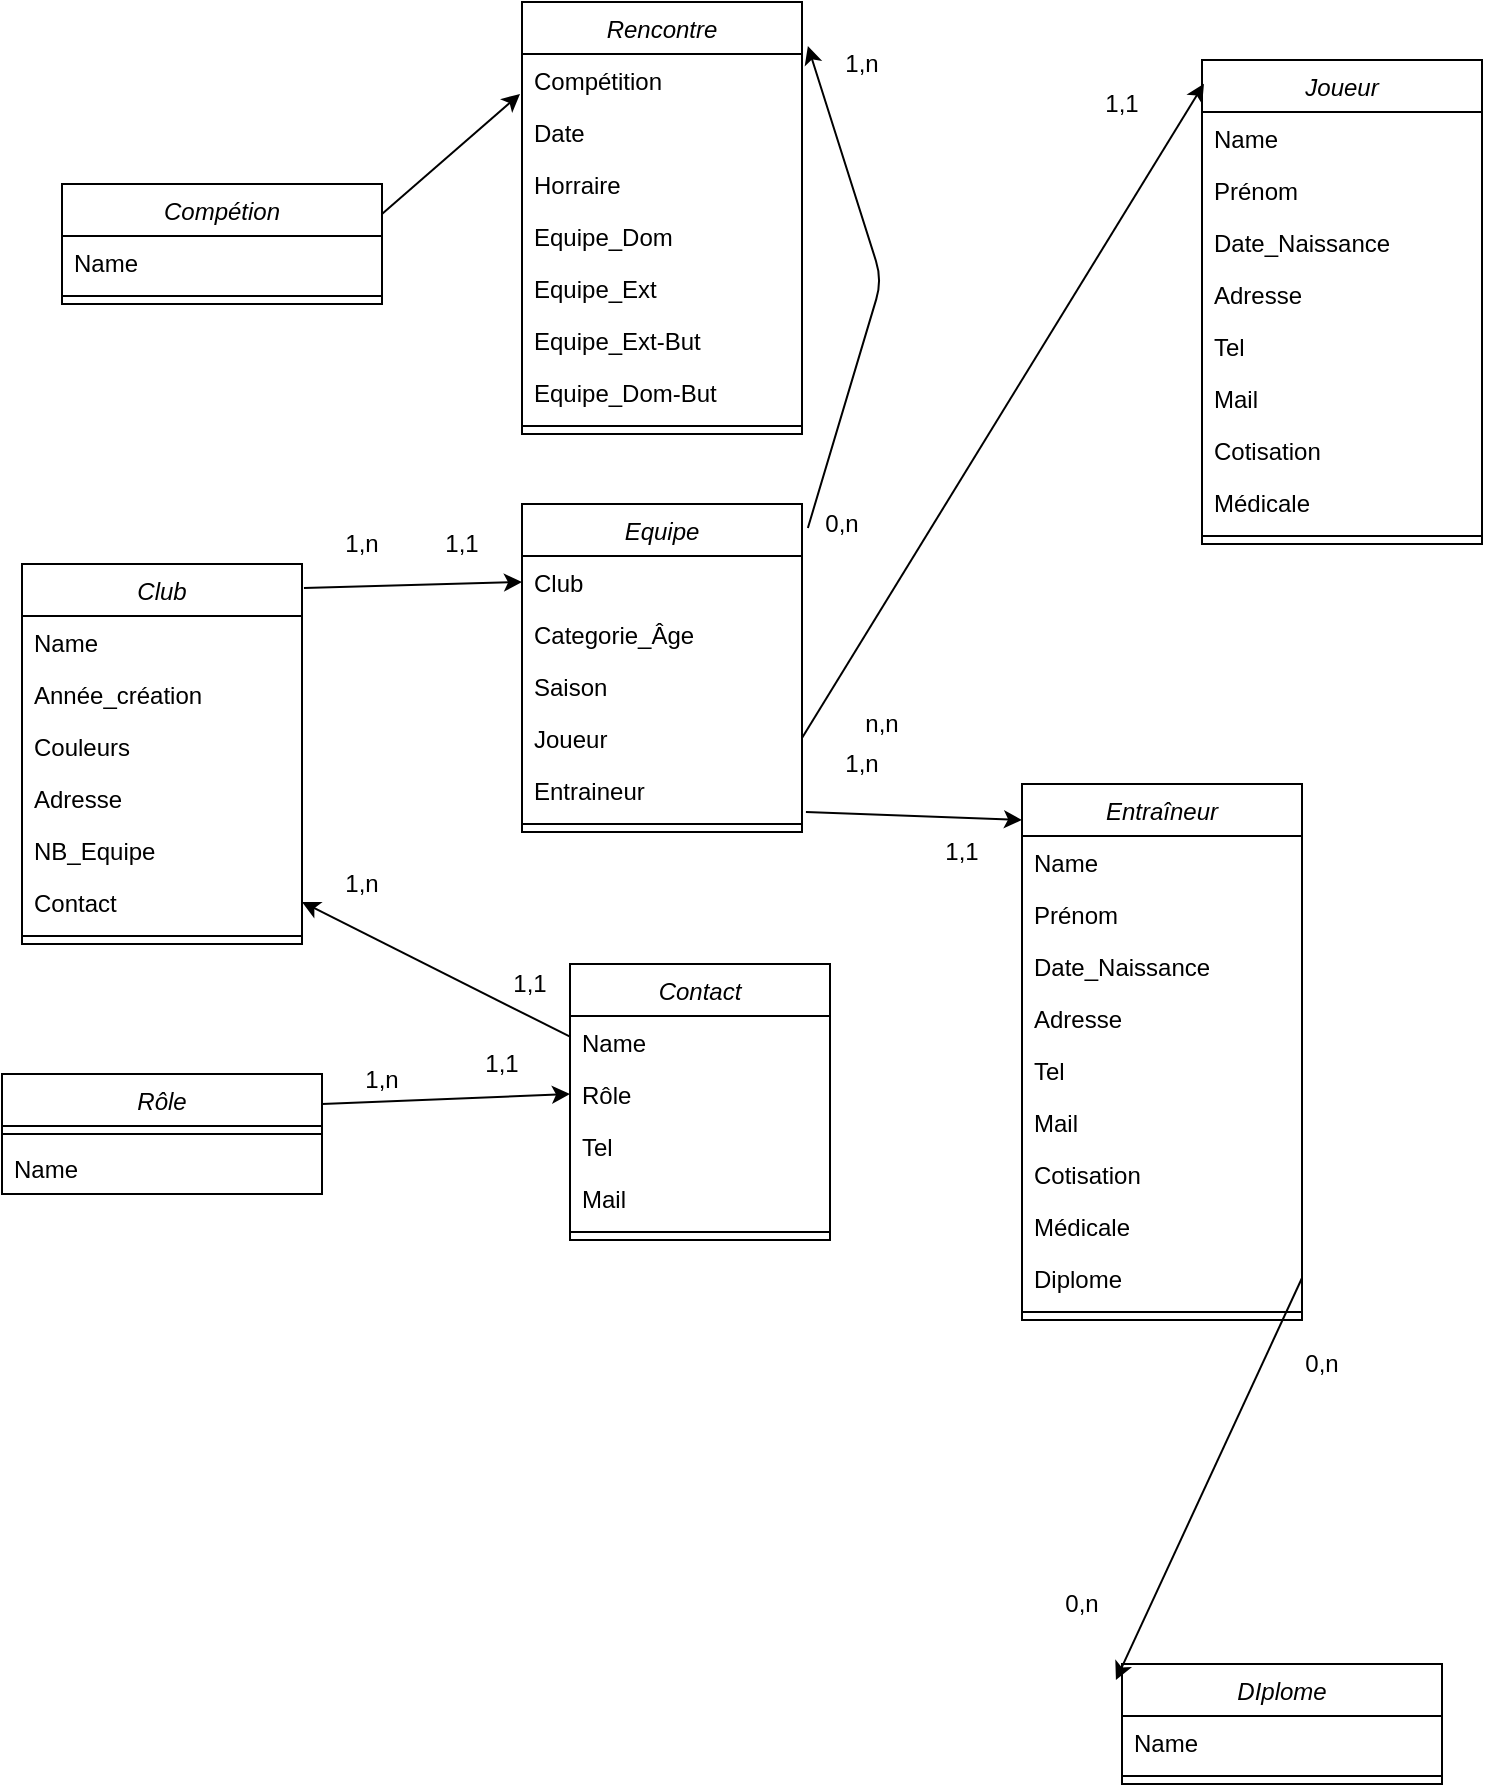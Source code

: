 <mxfile version="14.3.0" type="github">
  <diagram id="C5RBs43oDa-KdzZeNtuy" name="Page-1">
    <mxGraphModel dx="851" dy="606" grid="1" gridSize="10" guides="1" tooltips="1" connect="1" arrows="1" fold="1" page="1" pageScale="1" pageWidth="827" pageHeight="1169" math="0" shadow="0">
      <root>
        <mxCell id="WIyWlLk6GJQsqaUBKTNV-0" />
        <mxCell id="WIyWlLk6GJQsqaUBKTNV-1" parent="WIyWlLk6GJQsqaUBKTNV-0" />
        <mxCell id="zkfFHV4jXpPFQw0GAbJ--0" value="Club" style="swimlane;fontStyle=2;align=center;verticalAlign=top;childLayout=stackLayout;horizontal=1;startSize=26;horizontalStack=0;resizeParent=1;resizeLast=0;collapsible=1;marginBottom=0;rounded=0;shadow=0;strokeWidth=1;" parent="WIyWlLk6GJQsqaUBKTNV-1" vertex="1">
          <mxGeometry x="10" y="300" width="140" height="190" as="geometry">
            <mxRectangle x="230" y="140" width="160" height="26" as="alternateBounds" />
          </mxGeometry>
        </mxCell>
        <mxCell id="zkfFHV4jXpPFQw0GAbJ--1" value="Name" style="text;align=left;verticalAlign=top;spacingLeft=4;spacingRight=4;overflow=hidden;rotatable=0;points=[[0,0.5],[1,0.5]];portConstraint=eastwest;" parent="zkfFHV4jXpPFQw0GAbJ--0" vertex="1">
          <mxGeometry y="26" width="140" height="26" as="geometry" />
        </mxCell>
        <mxCell id="zkfFHV4jXpPFQw0GAbJ--2" value="Année_création" style="text;align=left;verticalAlign=top;spacingLeft=4;spacingRight=4;overflow=hidden;rotatable=0;points=[[0,0.5],[1,0.5]];portConstraint=eastwest;rounded=0;shadow=0;html=0;" parent="zkfFHV4jXpPFQw0GAbJ--0" vertex="1">
          <mxGeometry y="52" width="140" height="26" as="geometry" />
        </mxCell>
        <mxCell id="fQn8B7ZHRIb3buV79MJj-0" value="Couleurs" style="text;align=left;verticalAlign=top;spacingLeft=4;spacingRight=4;overflow=hidden;rotatable=0;points=[[0,0.5],[1,0.5]];portConstraint=eastwest;rounded=0;shadow=0;html=0;" vertex="1" parent="zkfFHV4jXpPFQw0GAbJ--0">
          <mxGeometry y="78" width="140" height="26" as="geometry" />
        </mxCell>
        <mxCell id="zkfFHV4jXpPFQw0GAbJ--3" value="Adresse" style="text;align=left;verticalAlign=top;spacingLeft=4;spacingRight=4;overflow=hidden;rotatable=0;points=[[0,0.5],[1,0.5]];portConstraint=eastwest;rounded=0;shadow=0;html=0;" parent="zkfFHV4jXpPFQw0GAbJ--0" vertex="1">
          <mxGeometry y="104" width="140" height="26" as="geometry" />
        </mxCell>
        <mxCell id="fQn8B7ZHRIb3buV79MJj-1" value="NB_Equipe" style="text;align=left;verticalAlign=top;spacingLeft=4;spacingRight=4;overflow=hidden;rotatable=0;points=[[0,0.5],[1,0.5]];portConstraint=eastwest;rounded=0;shadow=0;html=0;" vertex="1" parent="zkfFHV4jXpPFQw0GAbJ--0">
          <mxGeometry y="130" width="140" height="26" as="geometry" />
        </mxCell>
        <mxCell id="fQn8B7ZHRIb3buV79MJj-2" value="Contact" style="text;align=left;verticalAlign=top;spacingLeft=4;spacingRight=4;overflow=hidden;rotatable=0;points=[[0,0.5],[1,0.5]];portConstraint=eastwest;rounded=0;shadow=0;html=0;" vertex="1" parent="zkfFHV4jXpPFQw0GAbJ--0">
          <mxGeometry y="156" width="140" height="26" as="geometry" />
        </mxCell>
        <mxCell id="zkfFHV4jXpPFQw0GAbJ--4" value="" style="line;html=1;strokeWidth=1;align=left;verticalAlign=middle;spacingTop=-1;spacingLeft=3;spacingRight=3;rotatable=0;labelPosition=right;points=[];portConstraint=eastwest;" parent="zkfFHV4jXpPFQw0GAbJ--0" vertex="1">
          <mxGeometry y="182" width="140" height="8" as="geometry" />
        </mxCell>
        <mxCell id="fQn8B7ZHRIb3buV79MJj-3" value="Contact" style="swimlane;fontStyle=2;align=center;verticalAlign=top;childLayout=stackLayout;horizontal=1;startSize=26;horizontalStack=0;resizeParent=1;resizeLast=0;collapsible=1;marginBottom=0;rounded=0;shadow=0;strokeWidth=1;" vertex="1" parent="WIyWlLk6GJQsqaUBKTNV-1">
          <mxGeometry x="284" y="500" width="130" height="138" as="geometry">
            <mxRectangle x="230" y="140" width="160" height="26" as="alternateBounds" />
          </mxGeometry>
        </mxCell>
        <mxCell id="fQn8B7ZHRIb3buV79MJj-4" value="Name" style="text;align=left;verticalAlign=top;spacingLeft=4;spacingRight=4;overflow=hidden;rotatable=0;points=[[0,0.5],[1,0.5]];portConstraint=eastwest;" vertex="1" parent="fQn8B7ZHRIb3buV79MJj-3">
          <mxGeometry y="26" width="130" height="26" as="geometry" />
        </mxCell>
        <mxCell id="fQn8B7ZHRIb3buV79MJj-7" value="Rôle" style="text;align=left;verticalAlign=top;spacingLeft=4;spacingRight=4;overflow=hidden;rotatable=0;points=[[0,0.5],[1,0.5]];portConstraint=eastwest;rounded=0;shadow=0;html=0;" vertex="1" parent="fQn8B7ZHRIb3buV79MJj-3">
          <mxGeometry y="52" width="130" height="26" as="geometry" />
        </mxCell>
        <mxCell id="fQn8B7ZHRIb3buV79MJj-8" value="Tel" style="text;align=left;verticalAlign=top;spacingLeft=4;spacingRight=4;overflow=hidden;rotatable=0;points=[[0,0.5],[1,0.5]];portConstraint=eastwest;rounded=0;shadow=0;html=0;" vertex="1" parent="fQn8B7ZHRIb3buV79MJj-3">
          <mxGeometry y="78" width="130" height="26" as="geometry" />
        </mxCell>
        <mxCell id="fQn8B7ZHRIb3buV79MJj-9" value="Mail" style="text;align=left;verticalAlign=top;spacingLeft=4;spacingRight=4;overflow=hidden;rotatable=0;points=[[0,0.5],[1,0.5]];portConstraint=eastwest;rounded=0;shadow=0;html=0;" vertex="1" parent="fQn8B7ZHRIb3buV79MJj-3">
          <mxGeometry y="104" width="130" height="26" as="geometry" />
        </mxCell>
        <mxCell id="fQn8B7ZHRIb3buV79MJj-10" value="" style="line;html=1;strokeWidth=1;align=left;verticalAlign=middle;spacingTop=-1;spacingLeft=3;spacingRight=3;rotatable=0;labelPosition=right;points=[];portConstraint=eastwest;" vertex="1" parent="fQn8B7ZHRIb3buV79MJj-3">
          <mxGeometry y="130" width="130" height="8" as="geometry" />
        </mxCell>
        <mxCell id="fQn8B7ZHRIb3buV79MJj-11" value="Rôle" style="swimlane;fontStyle=2;align=center;verticalAlign=top;childLayout=stackLayout;horizontal=1;startSize=26;horizontalStack=0;resizeParent=1;resizeLast=0;collapsible=1;marginBottom=0;rounded=0;shadow=0;strokeWidth=1;" vertex="1" parent="WIyWlLk6GJQsqaUBKTNV-1">
          <mxGeometry y="555" width="160" height="60" as="geometry">
            <mxRectangle x="230" y="140" width="160" height="26" as="alternateBounds" />
          </mxGeometry>
        </mxCell>
        <mxCell id="fQn8B7ZHRIb3buV79MJj-18" value="" style="line;html=1;strokeWidth=1;align=left;verticalAlign=middle;spacingTop=-1;spacingLeft=3;spacingRight=3;rotatable=0;labelPosition=right;points=[];portConstraint=eastwest;" vertex="1" parent="fQn8B7ZHRIb3buV79MJj-11">
          <mxGeometry y="26" width="160" height="8" as="geometry" />
        </mxCell>
        <mxCell id="fQn8B7ZHRIb3buV79MJj-12" value="Name" style="text;align=left;verticalAlign=top;spacingLeft=4;spacingRight=4;overflow=hidden;rotatable=0;points=[[0,0.5],[1,0.5]];portConstraint=eastwest;" vertex="1" parent="fQn8B7ZHRIb3buV79MJj-11">
          <mxGeometry y="34" width="160" height="26" as="geometry" />
        </mxCell>
        <mxCell id="fQn8B7ZHRIb3buV79MJj-19" value="Equipe" style="swimlane;fontStyle=2;align=center;verticalAlign=top;childLayout=stackLayout;horizontal=1;startSize=26;horizontalStack=0;resizeParent=1;resizeLast=0;collapsible=1;marginBottom=0;rounded=0;shadow=0;strokeWidth=1;" vertex="1" parent="WIyWlLk6GJQsqaUBKTNV-1">
          <mxGeometry x="260" y="270" width="140" height="164" as="geometry">
            <mxRectangle x="230" y="140" width="160" height="26" as="alternateBounds" />
          </mxGeometry>
        </mxCell>
        <mxCell id="fQn8B7ZHRIb3buV79MJj-20" value="Club" style="text;align=left;verticalAlign=top;spacingLeft=4;spacingRight=4;overflow=hidden;rotatable=0;points=[[0,0.5],[1,0.5]];portConstraint=eastwest;" vertex="1" parent="fQn8B7ZHRIb3buV79MJj-19">
          <mxGeometry y="26" width="140" height="26" as="geometry" />
        </mxCell>
        <mxCell id="fQn8B7ZHRIb3buV79MJj-21" value="Categorie_Âge" style="text;align=left;verticalAlign=top;spacingLeft=4;spacingRight=4;overflow=hidden;rotatable=0;points=[[0,0.5],[1,0.5]];portConstraint=eastwest;rounded=0;shadow=0;html=0;" vertex="1" parent="fQn8B7ZHRIb3buV79MJj-19">
          <mxGeometry y="52" width="140" height="26" as="geometry" />
        </mxCell>
        <mxCell id="fQn8B7ZHRIb3buV79MJj-22" value="Saison" style="text;align=left;verticalAlign=top;spacingLeft=4;spacingRight=4;overflow=hidden;rotatable=0;points=[[0,0.5],[1,0.5]];portConstraint=eastwest;rounded=0;shadow=0;html=0;" vertex="1" parent="fQn8B7ZHRIb3buV79MJj-19">
          <mxGeometry y="78" width="140" height="26" as="geometry" />
        </mxCell>
        <mxCell id="fQn8B7ZHRIb3buV79MJj-23" value="Joueur" style="text;align=left;verticalAlign=top;spacingLeft=4;spacingRight=4;overflow=hidden;rotatable=0;points=[[0,0.5],[1,0.5]];portConstraint=eastwest;rounded=0;shadow=0;html=0;" vertex="1" parent="fQn8B7ZHRIb3buV79MJj-19">
          <mxGeometry y="104" width="140" height="26" as="geometry" />
        </mxCell>
        <mxCell id="fQn8B7ZHRIb3buV79MJj-24" value="Entraineur" style="text;align=left;verticalAlign=top;spacingLeft=4;spacingRight=4;overflow=hidden;rotatable=0;points=[[0,0.5],[1,0.5]];portConstraint=eastwest;rounded=0;shadow=0;html=0;" vertex="1" parent="fQn8B7ZHRIb3buV79MJj-19">
          <mxGeometry y="130" width="140" height="26" as="geometry" />
        </mxCell>
        <mxCell id="fQn8B7ZHRIb3buV79MJj-26" value="" style="line;html=1;strokeWidth=1;align=left;verticalAlign=middle;spacingTop=-1;spacingLeft=3;spacingRight=3;rotatable=0;labelPosition=right;points=[];portConstraint=eastwest;" vertex="1" parent="fQn8B7ZHRIb3buV79MJj-19">
          <mxGeometry y="156" width="140" height="8" as="geometry" />
        </mxCell>
        <mxCell id="fQn8B7ZHRIb3buV79MJj-27" value="Joueur" style="swimlane;fontStyle=2;align=center;verticalAlign=top;childLayout=stackLayout;horizontal=1;startSize=26;horizontalStack=0;resizeParent=1;resizeLast=0;collapsible=1;marginBottom=0;rounded=0;shadow=0;strokeWidth=1;" vertex="1" parent="WIyWlLk6GJQsqaUBKTNV-1">
          <mxGeometry x="600" y="48" width="140" height="242" as="geometry">
            <mxRectangle x="230" y="140" width="160" height="26" as="alternateBounds" />
          </mxGeometry>
        </mxCell>
        <mxCell id="fQn8B7ZHRIb3buV79MJj-28" value="Name" style="text;align=left;verticalAlign=top;spacingLeft=4;spacingRight=4;overflow=hidden;rotatable=0;points=[[0,0.5],[1,0.5]];portConstraint=eastwest;" vertex="1" parent="fQn8B7ZHRIb3buV79MJj-27">
          <mxGeometry y="26" width="140" height="26" as="geometry" />
        </mxCell>
        <mxCell id="fQn8B7ZHRIb3buV79MJj-29" value="Prénom" style="text;align=left;verticalAlign=top;spacingLeft=4;spacingRight=4;overflow=hidden;rotatable=0;points=[[0,0.5],[1,0.5]];portConstraint=eastwest;rounded=0;shadow=0;html=0;" vertex="1" parent="fQn8B7ZHRIb3buV79MJj-27">
          <mxGeometry y="52" width="140" height="26" as="geometry" />
        </mxCell>
        <mxCell id="fQn8B7ZHRIb3buV79MJj-30" value="Date_Naissance" style="text;align=left;verticalAlign=top;spacingLeft=4;spacingRight=4;overflow=hidden;rotatable=0;points=[[0,0.5],[1,0.5]];portConstraint=eastwest;rounded=0;shadow=0;html=0;" vertex="1" parent="fQn8B7ZHRIb3buV79MJj-27">
          <mxGeometry y="78" width="140" height="26" as="geometry" />
        </mxCell>
        <mxCell id="fQn8B7ZHRIb3buV79MJj-31" value="Adresse" style="text;align=left;verticalAlign=top;spacingLeft=4;spacingRight=4;overflow=hidden;rotatable=0;points=[[0,0.5],[1,0.5]];portConstraint=eastwest;rounded=0;shadow=0;html=0;" vertex="1" parent="fQn8B7ZHRIb3buV79MJj-27">
          <mxGeometry y="104" width="140" height="26" as="geometry" />
        </mxCell>
        <mxCell id="fQn8B7ZHRIb3buV79MJj-32" value="Tel" style="text;align=left;verticalAlign=top;spacingLeft=4;spacingRight=4;overflow=hidden;rotatable=0;points=[[0,0.5],[1,0.5]];portConstraint=eastwest;rounded=0;shadow=0;html=0;" vertex="1" parent="fQn8B7ZHRIb3buV79MJj-27">
          <mxGeometry y="130" width="140" height="26" as="geometry" />
        </mxCell>
        <mxCell id="fQn8B7ZHRIb3buV79MJj-33" value="Mail" style="text;align=left;verticalAlign=top;spacingLeft=4;spacingRight=4;overflow=hidden;rotatable=0;points=[[0,0.5],[1,0.5]];portConstraint=eastwest;rounded=0;shadow=0;html=0;" vertex="1" parent="fQn8B7ZHRIb3buV79MJj-27">
          <mxGeometry y="156" width="140" height="26" as="geometry" />
        </mxCell>
        <mxCell id="fQn8B7ZHRIb3buV79MJj-35" value="Cotisation" style="text;align=left;verticalAlign=top;spacingLeft=4;spacingRight=4;overflow=hidden;rotatable=0;points=[[0,0.5],[1,0.5]];portConstraint=eastwest;rounded=0;shadow=0;html=0;" vertex="1" parent="fQn8B7ZHRIb3buV79MJj-27">
          <mxGeometry y="182" width="140" height="26" as="geometry" />
        </mxCell>
        <mxCell id="fQn8B7ZHRIb3buV79MJj-36" value="Médicale" style="text;align=left;verticalAlign=top;spacingLeft=4;spacingRight=4;overflow=hidden;rotatable=0;points=[[0,0.5],[1,0.5]];portConstraint=eastwest;rounded=0;shadow=0;html=0;" vertex="1" parent="fQn8B7ZHRIb3buV79MJj-27">
          <mxGeometry y="208" width="140" height="26" as="geometry" />
        </mxCell>
        <mxCell id="fQn8B7ZHRIb3buV79MJj-34" value="" style="line;html=1;strokeWidth=1;align=left;verticalAlign=middle;spacingTop=-1;spacingLeft=3;spacingRight=3;rotatable=0;labelPosition=right;points=[];portConstraint=eastwest;" vertex="1" parent="fQn8B7ZHRIb3buV79MJj-27">
          <mxGeometry y="234" width="140" height="8" as="geometry" />
        </mxCell>
        <mxCell id="fQn8B7ZHRIb3buV79MJj-37" value="Entraîneur" style="swimlane;fontStyle=2;align=center;verticalAlign=top;childLayout=stackLayout;horizontal=1;startSize=26;horizontalStack=0;resizeParent=1;resizeLast=0;collapsible=1;marginBottom=0;rounded=0;shadow=0;strokeWidth=1;" vertex="1" parent="WIyWlLk6GJQsqaUBKTNV-1">
          <mxGeometry x="510" y="410" width="140" height="268" as="geometry">
            <mxRectangle x="230" y="140" width="160" height="26" as="alternateBounds" />
          </mxGeometry>
        </mxCell>
        <mxCell id="fQn8B7ZHRIb3buV79MJj-38" value="Name" style="text;align=left;verticalAlign=top;spacingLeft=4;spacingRight=4;overflow=hidden;rotatable=0;points=[[0,0.5],[1,0.5]];portConstraint=eastwest;" vertex="1" parent="fQn8B7ZHRIb3buV79MJj-37">
          <mxGeometry y="26" width="140" height="26" as="geometry" />
        </mxCell>
        <mxCell id="fQn8B7ZHRIb3buV79MJj-39" value="Prénom" style="text;align=left;verticalAlign=top;spacingLeft=4;spacingRight=4;overflow=hidden;rotatable=0;points=[[0,0.5],[1,0.5]];portConstraint=eastwest;rounded=0;shadow=0;html=0;" vertex="1" parent="fQn8B7ZHRIb3buV79MJj-37">
          <mxGeometry y="52" width="140" height="26" as="geometry" />
        </mxCell>
        <mxCell id="fQn8B7ZHRIb3buV79MJj-40" value="Date_Naissance" style="text;align=left;verticalAlign=top;spacingLeft=4;spacingRight=4;overflow=hidden;rotatable=0;points=[[0,0.5],[1,0.5]];portConstraint=eastwest;rounded=0;shadow=0;html=0;" vertex="1" parent="fQn8B7ZHRIb3buV79MJj-37">
          <mxGeometry y="78" width="140" height="26" as="geometry" />
        </mxCell>
        <mxCell id="fQn8B7ZHRIb3buV79MJj-41" value="Adresse" style="text;align=left;verticalAlign=top;spacingLeft=4;spacingRight=4;overflow=hidden;rotatable=0;points=[[0,0.5],[1,0.5]];portConstraint=eastwest;rounded=0;shadow=0;html=0;" vertex="1" parent="fQn8B7ZHRIb3buV79MJj-37">
          <mxGeometry y="104" width="140" height="26" as="geometry" />
        </mxCell>
        <mxCell id="fQn8B7ZHRIb3buV79MJj-42" value="Tel" style="text;align=left;verticalAlign=top;spacingLeft=4;spacingRight=4;overflow=hidden;rotatable=0;points=[[0,0.5],[1,0.5]];portConstraint=eastwest;rounded=0;shadow=0;html=0;" vertex="1" parent="fQn8B7ZHRIb3buV79MJj-37">
          <mxGeometry y="130" width="140" height="26" as="geometry" />
        </mxCell>
        <mxCell id="fQn8B7ZHRIb3buV79MJj-43" value="Mail" style="text;align=left;verticalAlign=top;spacingLeft=4;spacingRight=4;overflow=hidden;rotatable=0;points=[[0,0.5],[1,0.5]];portConstraint=eastwest;rounded=0;shadow=0;html=0;" vertex="1" parent="fQn8B7ZHRIb3buV79MJj-37">
          <mxGeometry y="156" width="140" height="26" as="geometry" />
        </mxCell>
        <mxCell id="fQn8B7ZHRIb3buV79MJj-44" value="Cotisation" style="text;align=left;verticalAlign=top;spacingLeft=4;spacingRight=4;overflow=hidden;rotatable=0;points=[[0,0.5],[1,0.5]];portConstraint=eastwest;rounded=0;shadow=0;html=0;" vertex="1" parent="fQn8B7ZHRIb3buV79MJj-37">
          <mxGeometry y="182" width="140" height="26" as="geometry" />
        </mxCell>
        <mxCell id="fQn8B7ZHRIb3buV79MJj-45" value="Médicale" style="text;align=left;verticalAlign=top;spacingLeft=4;spacingRight=4;overflow=hidden;rotatable=0;points=[[0,0.5],[1,0.5]];portConstraint=eastwest;rounded=0;shadow=0;html=0;" vertex="1" parent="fQn8B7ZHRIb3buV79MJj-37">
          <mxGeometry y="208" width="140" height="26" as="geometry" />
        </mxCell>
        <mxCell id="fQn8B7ZHRIb3buV79MJj-47" value="Diplome" style="text;align=left;verticalAlign=top;spacingLeft=4;spacingRight=4;overflow=hidden;rotatable=0;points=[[0,0.5],[1,0.5]];portConstraint=eastwest;rounded=0;shadow=0;html=0;" vertex="1" parent="fQn8B7ZHRIb3buV79MJj-37">
          <mxGeometry y="234" width="140" height="26" as="geometry" />
        </mxCell>
        <mxCell id="fQn8B7ZHRIb3buV79MJj-46" value="" style="line;html=1;strokeWidth=1;align=left;verticalAlign=middle;spacingTop=-1;spacingLeft=3;spacingRight=3;rotatable=0;labelPosition=right;points=[];portConstraint=eastwest;" vertex="1" parent="fQn8B7ZHRIb3buV79MJj-37">
          <mxGeometry y="260" width="140" height="8" as="geometry" />
        </mxCell>
        <mxCell id="fQn8B7ZHRIb3buV79MJj-48" value="Rencontre" style="swimlane;fontStyle=2;align=center;verticalAlign=top;childLayout=stackLayout;horizontal=1;startSize=26;horizontalStack=0;resizeParent=1;resizeLast=0;collapsible=1;marginBottom=0;rounded=0;shadow=0;strokeWidth=1;" vertex="1" parent="WIyWlLk6GJQsqaUBKTNV-1">
          <mxGeometry x="260" y="19" width="140" height="216" as="geometry">
            <mxRectangle x="230" y="140" width="160" height="26" as="alternateBounds" />
          </mxGeometry>
        </mxCell>
        <mxCell id="fQn8B7ZHRIb3buV79MJj-49" value="Compétition" style="text;align=left;verticalAlign=top;spacingLeft=4;spacingRight=4;overflow=hidden;rotatable=0;points=[[0,0.5],[1,0.5]];portConstraint=eastwest;" vertex="1" parent="fQn8B7ZHRIb3buV79MJj-48">
          <mxGeometry y="26" width="140" height="26" as="geometry" />
        </mxCell>
        <mxCell id="fQn8B7ZHRIb3buV79MJj-50" value="Date" style="text;align=left;verticalAlign=top;spacingLeft=4;spacingRight=4;overflow=hidden;rotatable=0;points=[[0,0.5],[1,0.5]];portConstraint=eastwest;rounded=0;shadow=0;html=0;" vertex="1" parent="fQn8B7ZHRIb3buV79MJj-48">
          <mxGeometry y="52" width="140" height="26" as="geometry" />
        </mxCell>
        <mxCell id="fQn8B7ZHRIb3buV79MJj-51" value="Horraire" style="text;align=left;verticalAlign=top;spacingLeft=4;spacingRight=4;overflow=hidden;rotatable=0;points=[[0,0.5],[1,0.5]];portConstraint=eastwest;rounded=0;shadow=0;html=0;" vertex="1" parent="fQn8B7ZHRIb3buV79MJj-48">
          <mxGeometry y="78" width="140" height="26" as="geometry" />
        </mxCell>
        <mxCell id="fQn8B7ZHRIb3buV79MJj-52" value="Equipe_Dom" style="text;align=left;verticalAlign=top;spacingLeft=4;spacingRight=4;overflow=hidden;rotatable=0;points=[[0,0.5],[1,0.5]];portConstraint=eastwest;rounded=0;shadow=0;html=0;" vertex="1" parent="fQn8B7ZHRIb3buV79MJj-48">
          <mxGeometry y="104" width="140" height="26" as="geometry" />
        </mxCell>
        <mxCell id="fQn8B7ZHRIb3buV79MJj-53" value="Equipe_Ext" style="text;align=left;verticalAlign=top;spacingLeft=4;spacingRight=4;overflow=hidden;rotatable=0;points=[[0,0.5],[1,0.5]];portConstraint=eastwest;rounded=0;shadow=0;html=0;" vertex="1" parent="fQn8B7ZHRIb3buV79MJj-48">
          <mxGeometry y="130" width="140" height="26" as="geometry" />
        </mxCell>
        <mxCell id="fQn8B7ZHRIb3buV79MJj-55" value="Equipe_Ext-But" style="text;align=left;verticalAlign=top;spacingLeft=4;spacingRight=4;overflow=hidden;rotatable=0;points=[[0,0.5],[1,0.5]];portConstraint=eastwest;rounded=0;shadow=0;html=0;" vertex="1" parent="fQn8B7ZHRIb3buV79MJj-48">
          <mxGeometry y="156" width="140" height="26" as="geometry" />
        </mxCell>
        <mxCell id="fQn8B7ZHRIb3buV79MJj-56" value="Equipe_Dom-But" style="text;align=left;verticalAlign=top;spacingLeft=4;spacingRight=4;overflow=hidden;rotatable=0;points=[[0,0.5],[1,0.5]];portConstraint=eastwest;rounded=0;shadow=0;html=0;" vertex="1" parent="fQn8B7ZHRIb3buV79MJj-48">
          <mxGeometry y="182" width="140" height="26" as="geometry" />
        </mxCell>
        <mxCell id="fQn8B7ZHRIb3buV79MJj-54" value="" style="line;html=1;strokeWidth=1;align=left;verticalAlign=middle;spacingTop=-1;spacingLeft=3;spacingRight=3;rotatable=0;labelPosition=right;points=[];portConstraint=eastwest;" vertex="1" parent="fQn8B7ZHRIb3buV79MJj-48">
          <mxGeometry y="208" width="140" height="8" as="geometry" />
        </mxCell>
        <mxCell id="fQn8B7ZHRIb3buV79MJj-57" value="Compétion" style="swimlane;fontStyle=2;align=center;verticalAlign=top;childLayout=stackLayout;horizontal=1;startSize=26;horizontalStack=0;resizeParent=1;resizeLast=0;collapsible=1;marginBottom=0;rounded=0;shadow=0;strokeWidth=1;" vertex="1" parent="WIyWlLk6GJQsqaUBKTNV-1">
          <mxGeometry x="30" y="110" width="160" height="60" as="geometry">
            <mxRectangle x="230" y="140" width="160" height="26" as="alternateBounds" />
          </mxGeometry>
        </mxCell>
        <mxCell id="fQn8B7ZHRIb3buV79MJj-58" value="Name" style="text;align=left;verticalAlign=top;spacingLeft=4;spacingRight=4;overflow=hidden;rotatable=0;points=[[0,0.5],[1,0.5]];portConstraint=eastwest;" vertex="1" parent="fQn8B7ZHRIb3buV79MJj-57">
          <mxGeometry y="26" width="160" height="26" as="geometry" />
        </mxCell>
        <mxCell id="fQn8B7ZHRIb3buV79MJj-59" value="" style="line;html=1;strokeWidth=1;align=left;verticalAlign=middle;spacingTop=-1;spacingLeft=3;spacingRight=3;rotatable=0;labelPosition=right;points=[];portConstraint=eastwest;" vertex="1" parent="fQn8B7ZHRIb3buV79MJj-57">
          <mxGeometry y="52" width="160" height="8" as="geometry" />
        </mxCell>
        <mxCell id="fQn8B7ZHRIb3buV79MJj-60" value="DIplome" style="swimlane;fontStyle=2;align=center;verticalAlign=top;childLayout=stackLayout;horizontal=1;startSize=26;horizontalStack=0;resizeParent=1;resizeLast=0;collapsible=1;marginBottom=0;rounded=0;shadow=0;strokeWidth=1;" vertex="1" parent="WIyWlLk6GJQsqaUBKTNV-1">
          <mxGeometry x="560" y="850" width="160" height="60" as="geometry">
            <mxRectangle x="230" y="140" width="160" height="26" as="alternateBounds" />
          </mxGeometry>
        </mxCell>
        <mxCell id="fQn8B7ZHRIb3buV79MJj-61" value="Name" style="text;align=left;verticalAlign=top;spacingLeft=4;spacingRight=4;overflow=hidden;rotatable=0;points=[[0,0.5],[1,0.5]];portConstraint=eastwest;" vertex="1" parent="fQn8B7ZHRIb3buV79MJj-60">
          <mxGeometry y="26" width="160" height="26" as="geometry" />
        </mxCell>
        <mxCell id="fQn8B7ZHRIb3buV79MJj-62" value="" style="line;html=1;strokeWidth=1;align=left;verticalAlign=middle;spacingTop=-1;spacingLeft=3;spacingRight=3;rotatable=0;labelPosition=right;points=[];portConstraint=eastwest;" vertex="1" parent="fQn8B7ZHRIb3buV79MJj-60">
          <mxGeometry y="52" width="160" height="8" as="geometry" />
        </mxCell>
        <mxCell id="fQn8B7ZHRIb3buV79MJj-63" value="" style="endArrow=classic;html=1;exitX=1.007;exitY=0.063;exitDx=0;exitDy=0;exitPerimeter=0;entryX=0;entryY=0.5;entryDx=0;entryDy=0;" edge="1" parent="WIyWlLk6GJQsqaUBKTNV-1" source="zkfFHV4jXpPFQw0GAbJ--0" target="fQn8B7ZHRIb3buV79MJj-20">
          <mxGeometry width="50" height="50" relative="1" as="geometry">
            <mxPoint x="160" y="380" as="sourcePoint" />
            <mxPoint x="210" y="330" as="targetPoint" />
          </mxGeometry>
        </mxCell>
        <mxCell id="fQn8B7ZHRIb3buV79MJj-64" value="" style="endArrow=classic;html=1;entryX=1.021;entryY=0.102;entryDx=0;entryDy=0;entryPerimeter=0;exitX=1.021;exitY=0.073;exitDx=0;exitDy=0;exitPerimeter=0;" edge="1" parent="WIyWlLk6GJQsqaUBKTNV-1" source="fQn8B7ZHRIb3buV79MJj-19" target="fQn8B7ZHRIb3buV79MJj-48">
          <mxGeometry width="50" height="50" relative="1" as="geometry">
            <mxPoint x="420" y="270" as="sourcePoint" />
            <mxPoint x="410" y="80" as="targetPoint" />
            <Array as="points">
              <mxPoint x="440" y="158" />
            </Array>
          </mxGeometry>
        </mxCell>
        <mxCell id="fQn8B7ZHRIb3buV79MJj-65" value="" style="endArrow=classic;html=1;exitX=1;exitY=0.5;exitDx=0;exitDy=0;entryX=0.007;entryY=0.049;entryDx=0;entryDy=0;entryPerimeter=0;" edge="1" parent="WIyWlLk6GJQsqaUBKTNV-1" source="fQn8B7ZHRIb3buV79MJj-23" target="fQn8B7ZHRIb3buV79MJj-27">
          <mxGeometry width="50" height="50" relative="1" as="geometry">
            <mxPoint x="390" y="380" as="sourcePoint" />
            <mxPoint x="500" y="50" as="targetPoint" />
          </mxGeometry>
        </mxCell>
        <mxCell id="fQn8B7ZHRIb3buV79MJj-66" value="" style="endArrow=classic;html=1;exitX=1.014;exitY=0.923;exitDx=0;exitDy=0;exitPerimeter=0;entryX=0;entryY=0.067;entryDx=0;entryDy=0;entryPerimeter=0;" edge="1" parent="WIyWlLk6GJQsqaUBKTNV-1" source="fQn8B7ZHRIb3buV79MJj-24" target="fQn8B7ZHRIb3buV79MJj-37">
          <mxGeometry width="50" height="50" relative="1" as="geometry">
            <mxPoint x="410" y="430" as="sourcePoint" />
            <mxPoint x="460" y="380" as="targetPoint" />
          </mxGeometry>
        </mxCell>
        <mxCell id="fQn8B7ZHRIb3buV79MJj-67" value="" style="endArrow=classic;html=1;exitX=1;exitY=0.5;exitDx=0;exitDy=0;entryX=-0.019;entryY=0.133;entryDx=0;entryDy=0;entryPerimeter=0;" edge="1" parent="WIyWlLk6GJQsqaUBKTNV-1" source="fQn8B7ZHRIb3buV79MJj-47" target="fQn8B7ZHRIb3buV79MJj-60">
          <mxGeometry width="50" height="50" relative="1" as="geometry">
            <mxPoint x="620" y="500" as="sourcePoint" />
            <mxPoint x="670" y="450" as="targetPoint" />
          </mxGeometry>
        </mxCell>
        <mxCell id="fQn8B7ZHRIb3buV79MJj-68" value="" style="endArrow=classic;html=1;entryX=1;entryY=0.5;entryDx=0;entryDy=0;" edge="1" parent="WIyWlLk6GJQsqaUBKTNV-1" source="fQn8B7ZHRIb3buV79MJj-3" target="fQn8B7ZHRIb3buV79MJj-2">
          <mxGeometry width="50" height="50" relative="1" as="geometry">
            <mxPoint x="230" y="510" as="sourcePoint" />
            <mxPoint x="160" y="490" as="targetPoint" />
          </mxGeometry>
        </mxCell>
        <mxCell id="fQn8B7ZHRIb3buV79MJj-69" value="" style="endArrow=classic;html=1;entryX=0;entryY=0.5;entryDx=0;entryDy=0;exitX=1;exitY=0.25;exitDx=0;exitDy=0;" edge="1" parent="WIyWlLk6GJQsqaUBKTNV-1" source="fQn8B7ZHRIb3buV79MJj-11" target="fQn8B7ZHRIb3buV79MJj-7">
          <mxGeometry width="50" height="50" relative="1" as="geometry">
            <mxPoint x="190" y="580" as="sourcePoint" />
            <mxPoint x="200" y="630" as="targetPoint" />
          </mxGeometry>
        </mxCell>
        <mxCell id="fQn8B7ZHRIb3buV79MJj-70" value="" style="endArrow=classic;html=1;entryX=-0.007;entryY=0.769;entryDx=0;entryDy=0;entryPerimeter=0;exitX=1;exitY=0.25;exitDx=0;exitDy=0;" edge="1" parent="WIyWlLk6GJQsqaUBKTNV-1" source="fQn8B7ZHRIb3buV79MJj-57" target="fQn8B7ZHRIb3buV79MJj-49">
          <mxGeometry width="50" height="50" relative="1" as="geometry">
            <mxPoint x="200" y="170" as="sourcePoint" />
            <mxPoint x="250" y="120" as="targetPoint" />
          </mxGeometry>
        </mxCell>
        <mxCell id="fQn8B7ZHRIb3buV79MJj-72" value="1,n" style="text;html=1;strokeColor=none;fillColor=none;align=center;verticalAlign=middle;whiteSpace=wrap;rounded=0;" vertex="1" parent="WIyWlLk6GJQsqaUBKTNV-1">
          <mxGeometry x="160" y="280" width="40" height="20" as="geometry" />
        </mxCell>
        <mxCell id="fQn8B7ZHRIb3buV79MJj-76" value="1,1" style="text;html=1;strokeColor=none;fillColor=none;align=center;verticalAlign=middle;whiteSpace=wrap;rounded=0;" vertex="1" parent="WIyWlLk6GJQsqaUBKTNV-1">
          <mxGeometry x="210" y="280" width="40" height="20" as="geometry" />
        </mxCell>
        <mxCell id="fQn8B7ZHRIb3buV79MJj-77" value="1,n" style="text;html=1;strokeColor=none;fillColor=none;align=center;verticalAlign=middle;whiteSpace=wrap;rounded=0;" vertex="1" parent="WIyWlLk6GJQsqaUBKTNV-1">
          <mxGeometry x="160" y="450" width="40" height="20" as="geometry" />
        </mxCell>
        <mxCell id="fQn8B7ZHRIb3buV79MJj-78" value="1,1" style="text;html=1;strokeColor=none;fillColor=none;align=center;verticalAlign=middle;whiteSpace=wrap;rounded=0;" vertex="1" parent="WIyWlLk6GJQsqaUBKTNV-1">
          <mxGeometry x="244" y="500" width="40" height="20" as="geometry" />
        </mxCell>
        <mxCell id="fQn8B7ZHRIb3buV79MJj-79" value="1,n" style="text;html=1;strokeColor=none;fillColor=none;align=center;verticalAlign=middle;whiteSpace=wrap;rounded=0;" vertex="1" parent="WIyWlLk6GJQsqaUBKTNV-1">
          <mxGeometry x="170" y="548" width="40" height="20" as="geometry" />
        </mxCell>
        <mxCell id="fQn8B7ZHRIb3buV79MJj-80" value="1,1" style="text;html=1;strokeColor=none;fillColor=none;align=center;verticalAlign=middle;whiteSpace=wrap;rounded=0;" vertex="1" parent="WIyWlLk6GJQsqaUBKTNV-1">
          <mxGeometry x="230" y="540" width="40" height="20" as="geometry" />
        </mxCell>
        <mxCell id="fQn8B7ZHRIb3buV79MJj-81" value="1,n" style="text;html=1;strokeColor=none;fillColor=none;align=center;verticalAlign=middle;whiteSpace=wrap;rounded=0;" vertex="1" parent="WIyWlLk6GJQsqaUBKTNV-1">
          <mxGeometry x="410" y="40" width="40" height="20" as="geometry" />
        </mxCell>
        <mxCell id="fQn8B7ZHRIb3buV79MJj-82" value="0,n" style="text;html=1;strokeColor=none;fillColor=none;align=center;verticalAlign=middle;whiteSpace=wrap;rounded=0;" vertex="1" parent="WIyWlLk6GJQsqaUBKTNV-1">
          <mxGeometry x="400" y="270" width="40" height="20" as="geometry" />
        </mxCell>
        <mxCell id="fQn8B7ZHRIb3buV79MJj-83" value="n,n" style="text;html=1;strokeColor=none;fillColor=none;align=center;verticalAlign=middle;whiteSpace=wrap;rounded=0;" vertex="1" parent="WIyWlLk6GJQsqaUBKTNV-1">
          <mxGeometry x="420" y="370" width="40" height="20" as="geometry" />
        </mxCell>
        <mxCell id="fQn8B7ZHRIb3buV79MJj-84" value="1,1" style="text;html=1;strokeColor=none;fillColor=none;align=center;verticalAlign=middle;whiteSpace=wrap;rounded=0;" vertex="1" parent="WIyWlLk6GJQsqaUBKTNV-1">
          <mxGeometry x="540" y="60" width="40" height="20" as="geometry" />
        </mxCell>
        <mxCell id="fQn8B7ZHRIb3buV79MJj-85" value="1,n" style="text;html=1;strokeColor=none;fillColor=none;align=center;verticalAlign=middle;whiteSpace=wrap;rounded=0;" vertex="1" parent="WIyWlLk6GJQsqaUBKTNV-1">
          <mxGeometry x="410" y="390" width="40" height="20" as="geometry" />
        </mxCell>
        <mxCell id="fQn8B7ZHRIb3buV79MJj-86" value="1,1" style="text;html=1;strokeColor=none;fillColor=none;align=center;verticalAlign=middle;whiteSpace=wrap;rounded=0;" vertex="1" parent="WIyWlLk6GJQsqaUBKTNV-1">
          <mxGeometry x="460" y="434" width="40" height="20" as="geometry" />
        </mxCell>
        <mxCell id="fQn8B7ZHRIb3buV79MJj-87" value="0,n" style="text;html=1;strokeColor=none;fillColor=none;align=center;verticalAlign=middle;whiteSpace=wrap;rounded=0;" vertex="1" parent="WIyWlLk6GJQsqaUBKTNV-1">
          <mxGeometry x="640" y="690" width="40" height="20" as="geometry" />
        </mxCell>
        <mxCell id="fQn8B7ZHRIb3buV79MJj-88" value="0,n" style="text;html=1;strokeColor=none;fillColor=none;align=center;verticalAlign=middle;whiteSpace=wrap;rounded=0;" vertex="1" parent="WIyWlLk6GJQsqaUBKTNV-1">
          <mxGeometry x="520" y="810" width="40" height="20" as="geometry" />
        </mxCell>
      </root>
    </mxGraphModel>
  </diagram>
</mxfile>
